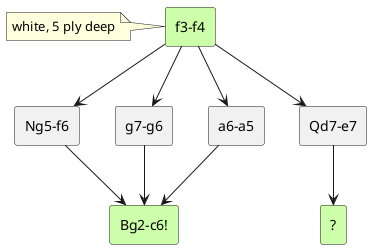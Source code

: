 @startuml killer_move
skinparam shadowing false
skinparam componentStyle rectangle
hide empty methods
hide empty members

component "f3-f4" as p1 #cdffab
component "Ng5-f6" as p2
component "g7-g6" as p3
component "a6-a5" as p4
component "Qd7-e7" as p5
component "Bg2-c6!" as p6 #cdffab
component "?" as p7 #cdffab

note left of p1: white, 5 ply deep

p1 --> p2
p1 --> p3
p1 --> p4
p1 --> p5

p2 --> p6
p3 --> p6
p4 --> p6
p5 --> p7
@enduml